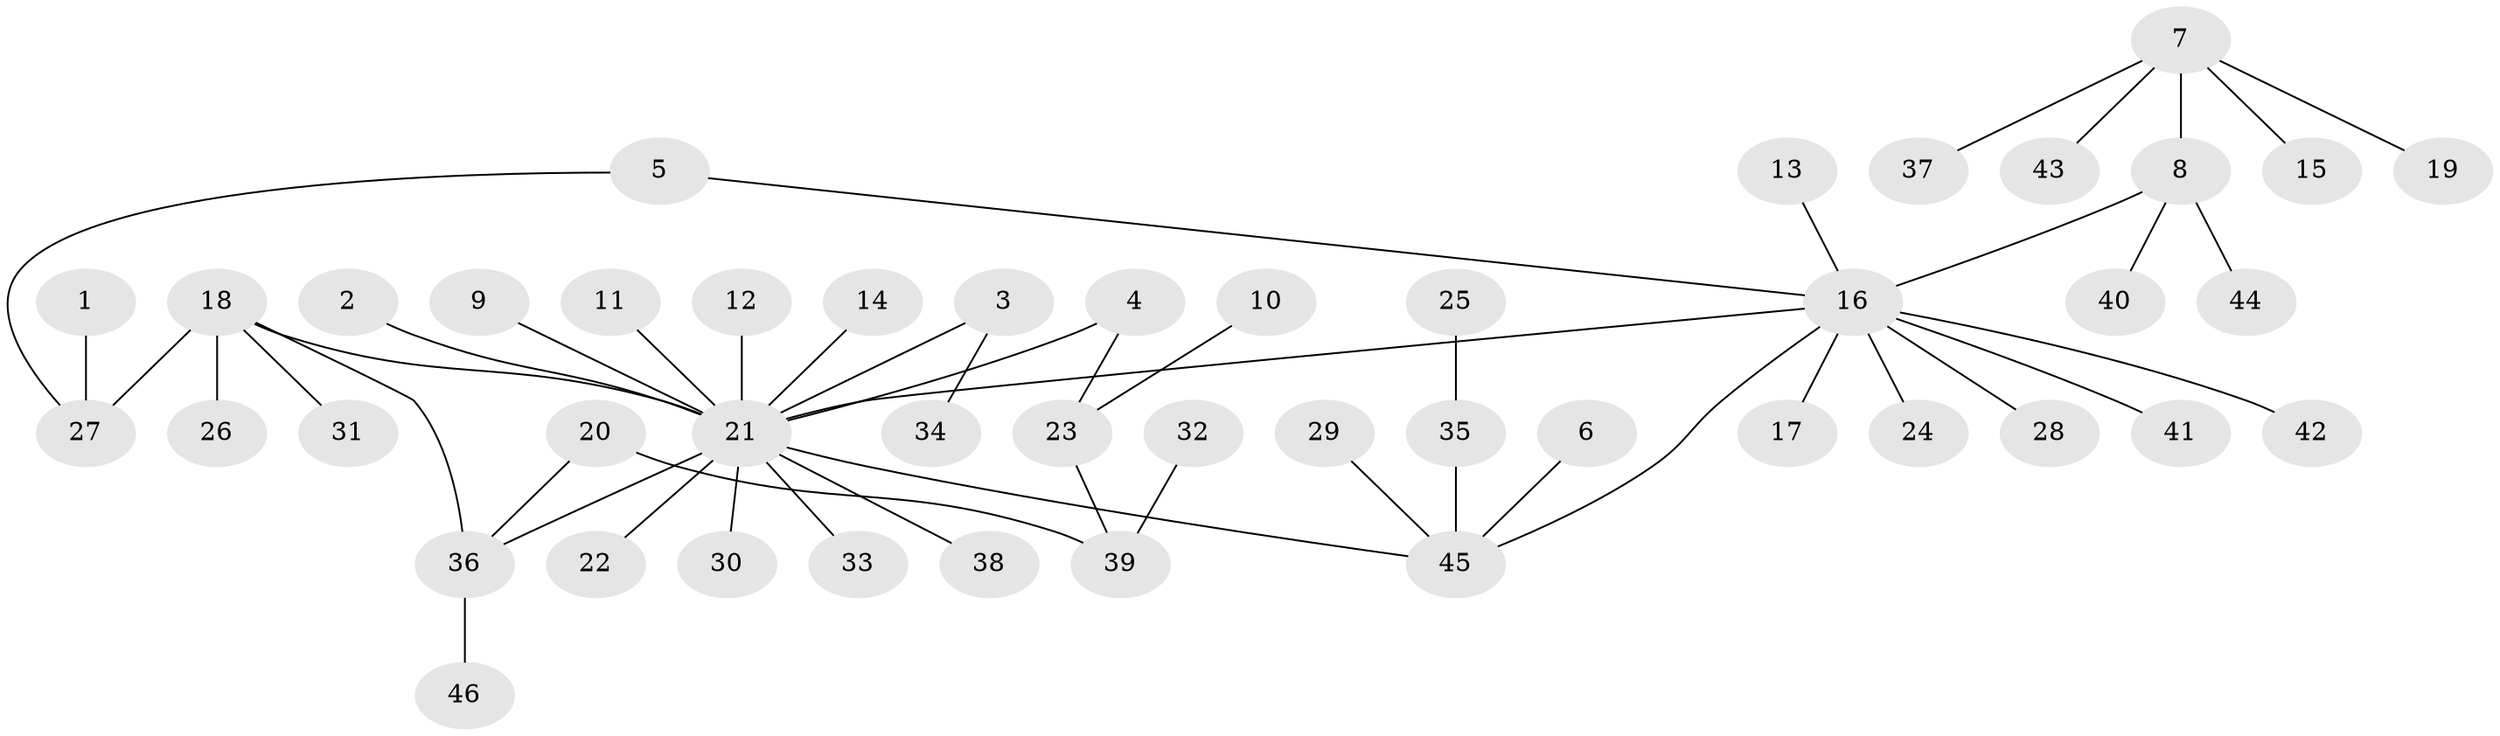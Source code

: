 // original degree distribution, {6: 0.010869565217391304, 7: 0.03260869565217391, 1: 0.6304347826086957, 5: 0.03260869565217391, 17: 0.010869565217391304, 3: 0.05434782608695652, 12: 0.010869565217391304, 2: 0.18478260869565216, 4: 0.03260869565217391}
// Generated by graph-tools (version 1.1) at 2025/36/03/04/25 23:36:38]
// undirected, 46 vertices, 49 edges
graph export_dot {
  node [color=gray90,style=filled];
  1;
  2;
  3;
  4;
  5;
  6;
  7;
  8;
  9;
  10;
  11;
  12;
  13;
  14;
  15;
  16;
  17;
  18;
  19;
  20;
  21;
  22;
  23;
  24;
  25;
  26;
  27;
  28;
  29;
  30;
  31;
  32;
  33;
  34;
  35;
  36;
  37;
  38;
  39;
  40;
  41;
  42;
  43;
  44;
  45;
  46;
  1 -- 27 [weight=1.0];
  2 -- 21 [weight=1.0];
  3 -- 21 [weight=1.0];
  3 -- 34 [weight=1.0];
  4 -- 21 [weight=1.0];
  4 -- 23 [weight=1.0];
  5 -- 16 [weight=1.0];
  5 -- 27 [weight=1.0];
  6 -- 45 [weight=1.0];
  7 -- 8 [weight=1.0];
  7 -- 15 [weight=1.0];
  7 -- 19 [weight=1.0];
  7 -- 37 [weight=1.0];
  7 -- 43 [weight=1.0];
  8 -- 16 [weight=1.0];
  8 -- 40 [weight=1.0];
  8 -- 44 [weight=1.0];
  9 -- 21 [weight=1.0];
  10 -- 23 [weight=1.0];
  11 -- 21 [weight=1.0];
  12 -- 21 [weight=1.0];
  13 -- 16 [weight=1.0];
  14 -- 21 [weight=1.0];
  16 -- 17 [weight=1.0];
  16 -- 21 [weight=1.0];
  16 -- 24 [weight=1.0];
  16 -- 28 [weight=1.0];
  16 -- 41 [weight=1.0];
  16 -- 42 [weight=1.0];
  16 -- 45 [weight=1.0];
  18 -- 21 [weight=1.0];
  18 -- 26 [weight=1.0];
  18 -- 27 [weight=1.0];
  18 -- 31 [weight=1.0];
  18 -- 36 [weight=1.0];
  20 -- 36 [weight=1.0];
  20 -- 39 [weight=1.0];
  21 -- 22 [weight=1.0];
  21 -- 30 [weight=1.0];
  21 -- 33 [weight=1.0];
  21 -- 36 [weight=1.0];
  21 -- 38 [weight=1.0];
  21 -- 45 [weight=1.0];
  23 -- 39 [weight=1.0];
  25 -- 35 [weight=1.0];
  29 -- 45 [weight=1.0];
  32 -- 39 [weight=1.0];
  35 -- 45 [weight=1.0];
  36 -- 46 [weight=1.0];
}
